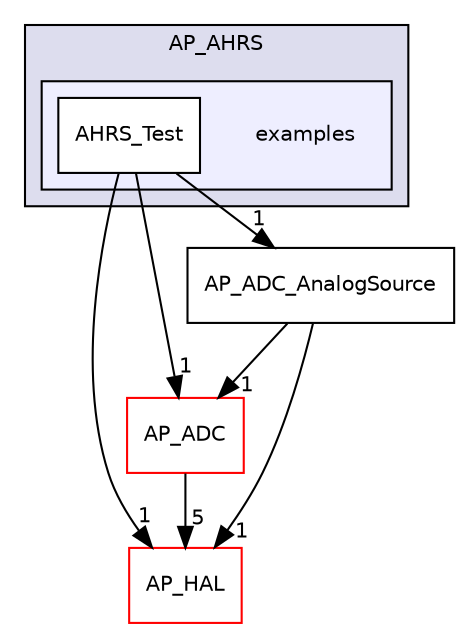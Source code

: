 digraph "libraries/AP_AHRS/examples" {
  compound=true
  node [ fontsize="10", fontname="Helvetica"];
  edge [ labelfontsize="10", labelfontname="Helvetica"];
  subgraph clusterdir_85ad937bf7c11de5c2907a482c9c56bd {
    graph [ bgcolor="#ddddee", pencolor="black", label="AP_AHRS" fontname="Helvetica", fontsize="10", URL="dir_85ad937bf7c11de5c2907a482c9c56bd.html"]
  subgraph clusterdir_0a0ab98eecaaf5fc80a927ee28b8865c {
    graph [ bgcolor="#eeeeff", pencolor="black", label="" URL="dir_0a0ab98eecaaf5fc80a927ee28b8865c.html"];
    dir_0a0ab98eecaaf5fc80a927ee28b8865c [shape=plaintext label="examples"];
    dir_3b7e80805bc5e92746367575c2a9eb50 [shape=box label="AHRS_Test" color="black" fillcolor="white" style="filled" URL="dir_3b7e80805bc5e92746367575c2a9eb50.html"];
  }
  }
  dir_1cbc10423b2512b31103883361e0123b [shape=box label="AP_HAL" fillcolor="white" style="filled" color="red" URL="dir_1cbc10423b2512b31103883361e0123b.html"];
  dir_996e8670f125f81a54035ee10c7e09eb [shape=box label="AP_ADC" fillcolor="white" style="filled" color="red" URL="dir_996e8670f125f81a54035ee10c7e09eb.html"];
  dir_2890775853a43f967b43a1add8667c26 [shape=box label="AP_ADC_AnalogSource" URL="dir_2890775853a43f967b43a1add8667c26.html"];
  dir_3b7e80805bc5e92746367575c2a9eb50->dir_1cbc10423b2512b31103883361e0123b [headlabel="1", labeldistance=1.5 headhref="dir_000016_000046.html"];
  dir_3b7e80805bc5e92746367575c2a9eb50->dir_996e8670f125f81a54035ee10c7e09eb [headlabel="1", labeldistance=1.5 headhref="dir_000016_000010.html"];
  dir_3b7e80805bc5e92746367575c2a9eb50->dir_2890775853a43f967b43a1add8667c26 [headlabel="1", labeldistance=1.5 headhref="dir_000016_000013.html"];
  dir_996e8670f125f81a54035ee10c7e09eb->dir_1cbc10423b2512b31103883361e0123b [headlabel="5", labeldistance=1.5 headhref="dir_000010_000046.html"];
  dir_2890775853a43f967b43a1add8667c26->dir_1cbc10423b2512b31103883361e0123b [headlabel="1", labeldistance=1.5 headhref="dir_000013_000046.html"];
  dir_2890775853a43f967b43a1add8667c26->dir_996e8670f125f81a54035ee10c7e09eb [headlabel="1", labeldistance=1.5 headhref="dir_000013_000010.html"];
}
